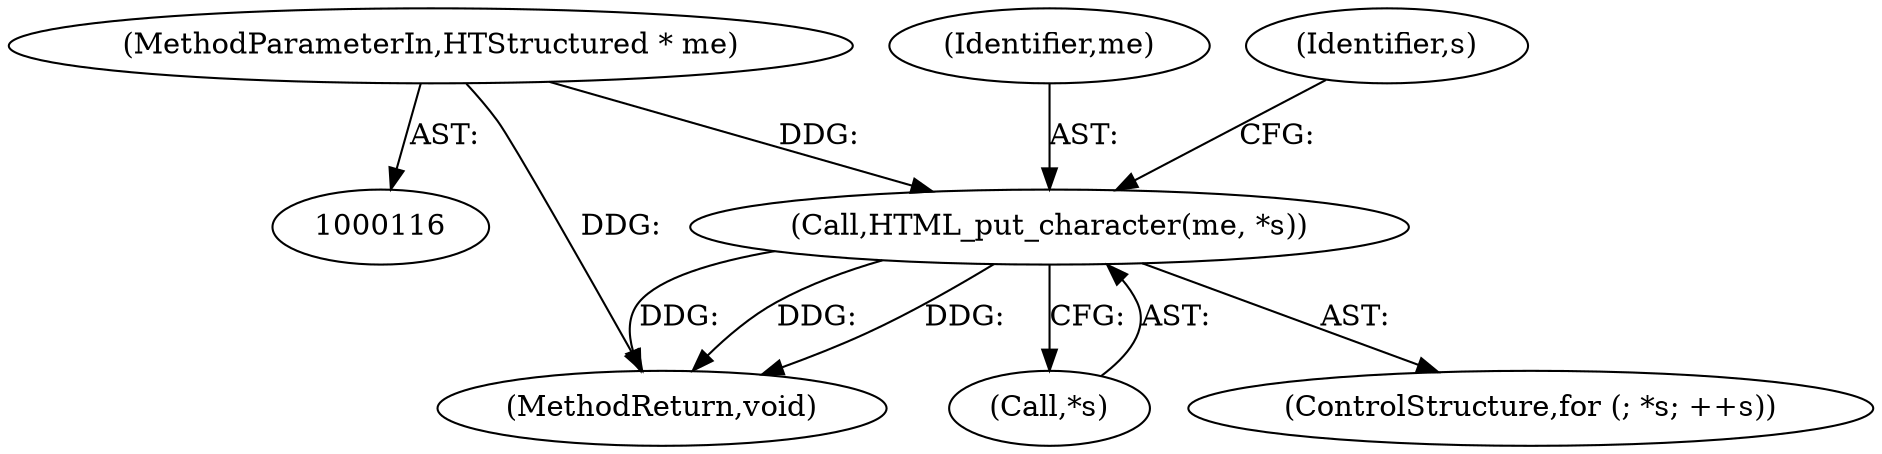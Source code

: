 digraph "0_lynx-snapshots_280a61b300a1614f6037efc0902ff7ecf17146e9@pointer" {
"1000258" [label="(Call,HTML_put_character(me, *s))"];
"1000117" [label="(MethodParameterIn,HTStructured * me)"];
"1000258" [label="(Call,HTML_put_character(me, *s))"];
"1000259" [label="(Identifier,me)"];
"1000253" [label="(ControlStructure,for (; *s; ++s))"];
"1000117" [label="(MethodParameterIn,HTStructured * me)"];
"1000257" [label="(Identifier,s)"];
"1000505" [label="(MethodReturn,void)"];
"1000260" [label="(Call,*s)"];
"1000258" -> "1000253"  [label="AST: "];
"1000258" -> "1000260"  [label="CFG: "];
"1000259" -> "1000258"  [label="AST: "];
"1000260" -> "1000258"  [label="AST: "];
"1000257" -> "1000258"  [label="CFG: "];
"1000258" -> "1000505"  [label="DDG: "];
"1000258" -> "1000505"  [label="DDG: "];
"1000258" -> "1000505"  [label="DDG: "];
"1000117" -> "1000258"  [label="DDG: "];
"1000117" -> "1000116"  [label="AST: "];
"1000117" -> "1000505"  [label="DDG: "];
}
